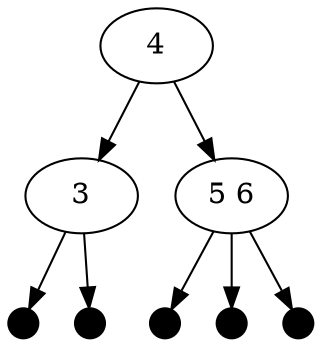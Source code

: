 digraph tree {
  0[label="4"]
  0 -> 1
  0 -> 4
  1[label="3"]
  1 -> 2
  1 -> 3
  2[shape="point",width=0.2]
  3[shape="point",width=0.2]
  4[label="5 6"]
  4 -> 5
  4 -> 6
  4 -> 7
  5[shape="point",width=0.2]
  6[shape="point",width=0.2]
  7[shape="point",width=0.2]
}
